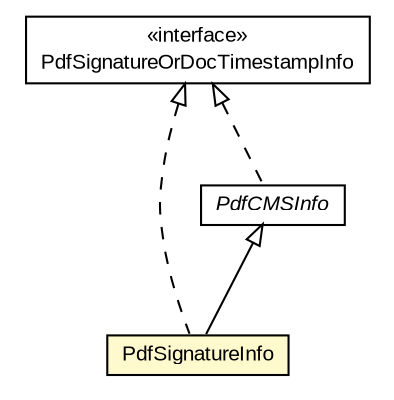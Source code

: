 #!/usr/local/bin/dot
#
# Class diagram 
# Generated by UMLGraph version R5_6-24-gf6e263 (http://www.umlgraph.org/)
#

digraph G {
	edge [fontname="arial",fontsize=10,labelfontname="arial",labelfontsize=10];
	node [fontname="arial",fontsize=10,shape=plaintext];
	nodesep=0.25;
	ranksep=0.5;
	// eu.europa.esig.dss.pdf.PdfSignatureOrDocTimestampInfo
	c503679 [label=<<table title="eu.europa.esig.dss.pdf.PdfSignatureOrDocTimestampInfo" border="0" cellborder="1" cellspacing="0" cellpadding="2" port="p" href="./PdfSignatureOrDocTimestampInfo.html">
		<tr><td><table border="0" cellspacing="0" cellpadding="1">
<tr><td align="center" balign="center"> &#171;interface&#187; </td></tr>
<tr><td align="center" balign="center"> PdfSignatureOrDocTimestampInfo </td></tr>
		</table></td></tr>
		</table>>, URL="./PdfSignatureOrDocTimestampInfo.html", fontname="arial", fontcolor="black", fontsize=10.0];
	// eu.europa.esig.dss.pdf.PdfSignatureInfo
	c503680 [label=<<table title="eu.europa.esig.dss.pdf.PdfSignatureInfo" border="0" cellborder="1" cellspacing="0" cellpadding="2" port="p" bgcolor="lemonChiffon" href="./PdfSignatureInfo.html">
		<tr><td><table border="0" cellspacing="0" cellpadding="1">
<tr><td align="center" balign="center"> PdfSignatureInfo </td></tr>
		</table></td></tr>
		</table>>, URL="./PdfSignatureInfo.html", fontname="arial", fontcolor="black", fontsize=10.0];
	// eu.europa.esig.dss.pdf.PdfCMSInfo
	c503686 [label=<<table title="eu.europa.esig.dss.pdf.PdfCMSInfo" border="0" cellborder="1" cellspacing="0" cellpadding="2" port="p" href="./PdfCMSInfo.html">
		<tr><td><table border="0" cellspacing="0" cellpadding="1">
<tr><td align="center" balign="center"><font face="arial italic"> PdfCMSInfo </font></td></tr>
		</table></td></tr>
		</table>>, URL="./PdfCMSInfo.html", fontname="arial", fontcolor="black", fontsize=10.0];
	//eu.europa.esig.dss.pdf.PdfSignatureInfo extends eu.europa.esig.dss.pdf.PdfCMSInfo
	c503686:p -> c503680:p [dir=back,arrowtail=empty];
	//eu.europa.esig.dss.pdf.PdfSignatureInfo implements eu.europa.esig.dss.pdf.PdfSignatureOrDocTimestampInfo
	c503679:p -> c503680:p [dir=back,arrowtail=empty,style=dashed];
	//eu.europa.esig.dss.pdf.PdfCMSInfo implements eu.europa.esig.dss.pdf.PdfSignatureOrDocTimestampInfo
	c503679:p -> c503686:p [dir=back,arrowtail=empty,style=dashed];
}

